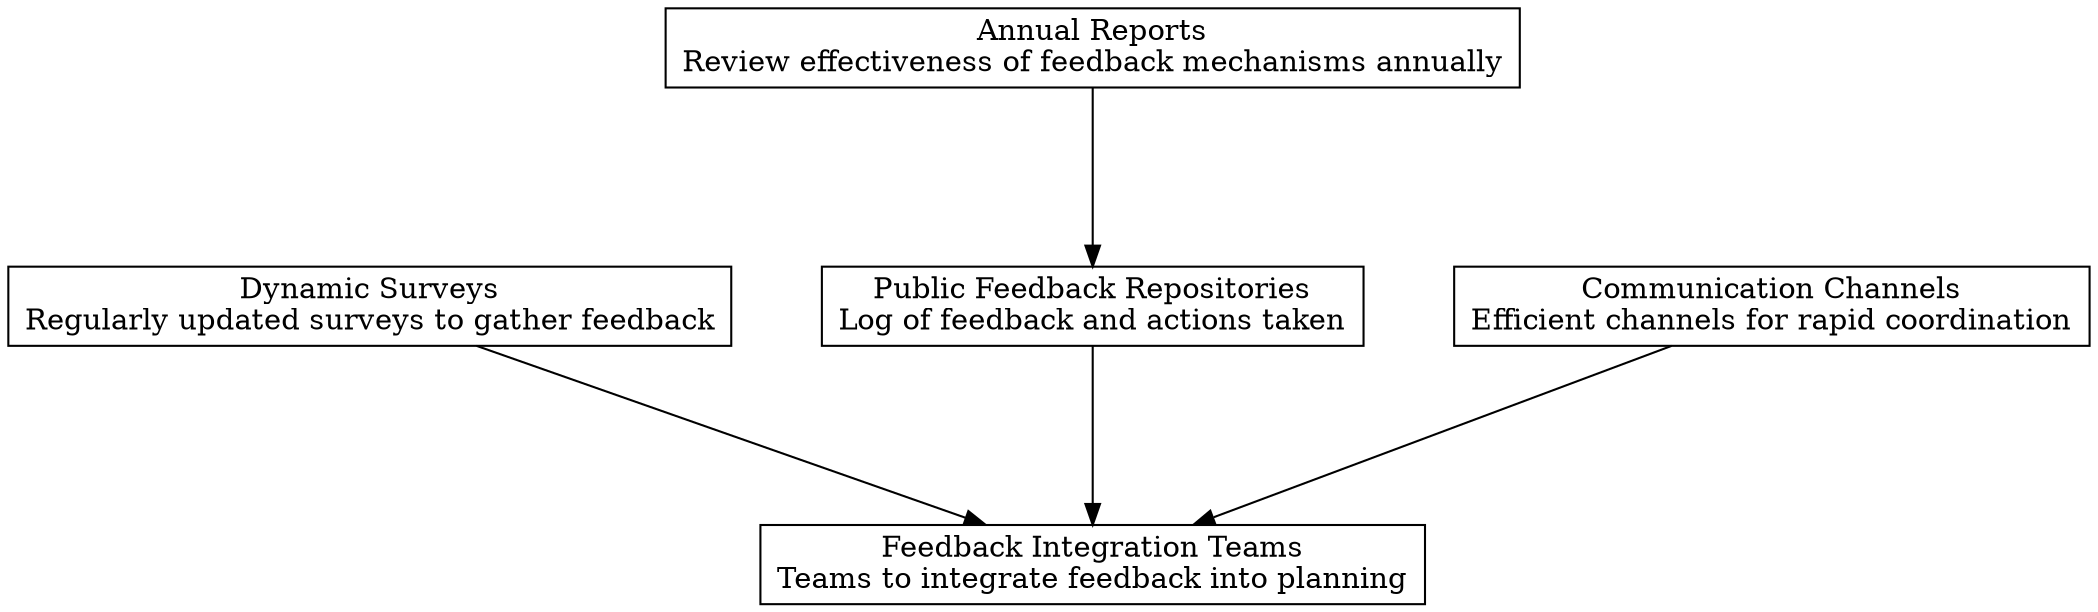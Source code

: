 digraph "" {
	graph [nodesep=0.6,
		rankdir=TB,
		ranksep=1.2
	];
	node [label="\N",
		shape=box
	];
	"Feedback Integration Teams"	[label="Feedback Integration Teams\nTeams to integrate feedback into planning"];
	"Dynamic Surveys"	[label="Dynamic Surveys\nRegularly updated surveys to gather feedback"];
	"Dynamic Surveys" -> "Feedback Integration Teams";
	"Public Feedback Repositories"	[label="Public Feedback Repositories\nLog of feedback and actions taken"];
	"Public Feedback Repositories" -> "Feedback Integration Teams";
	"Communication Channels"	[label="Communication Channels\nEfficient channels for rapid coordination"];
	"Communication Channels" -> "Feedback Integration Teams";
	"Annual Reports"	[label="Annual Reports\nReview effectiveness of feedback mechanisms annually"];
	"Annual Reports" -> "Public Feedback Repositories";
}
